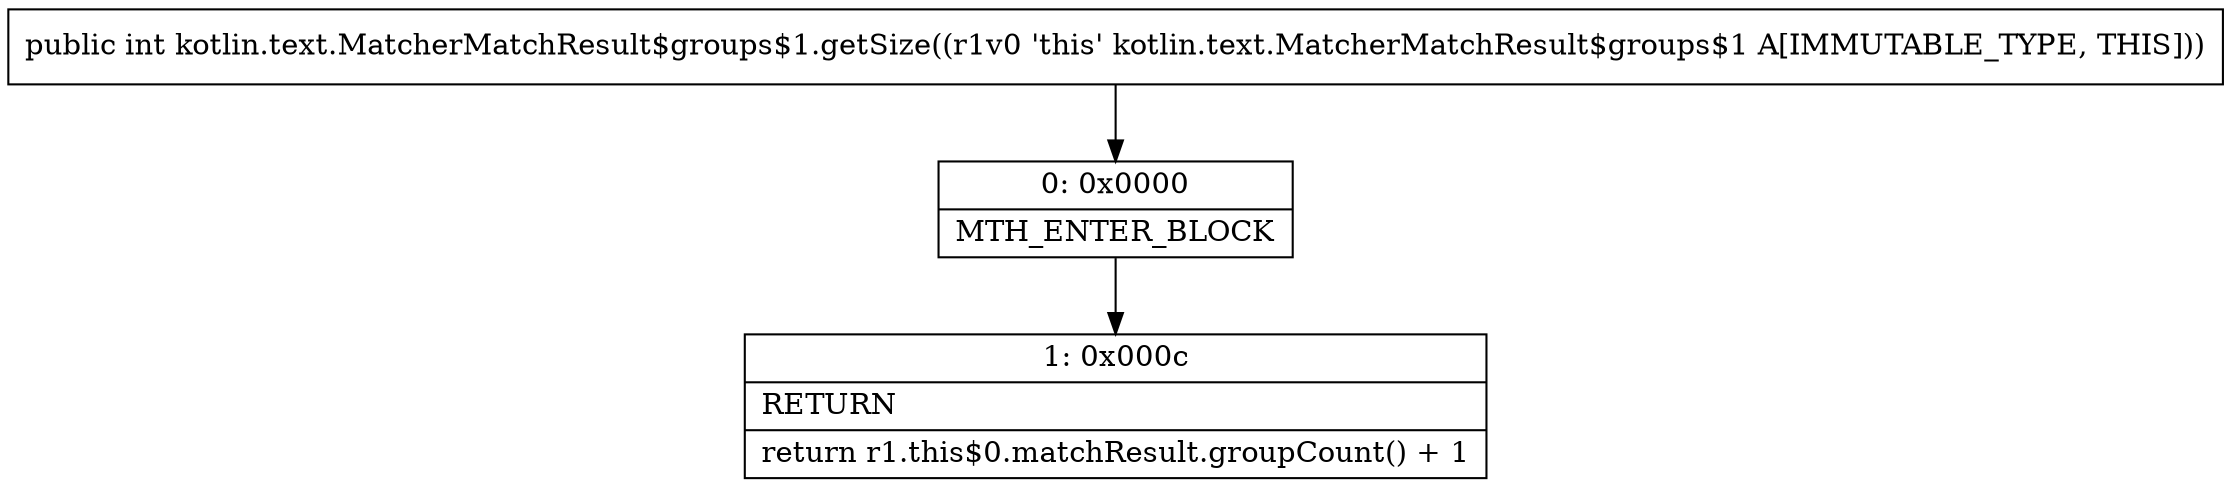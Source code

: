 digraph "CFG forkotlin.text.MatcherMatchResult$groups$1.getSize()I" {
Node_0 [shape=record,label="{0\:\ 0x0000|MTH_ENTER_BLOCK\l}"];
Node_1 [shape=record,label="{1\:\ 0x000c|RETURN\l|return r1.this$0.matchResult.groupCount() + 1\l}"];
MethodNode[shape=record,label="{public int kotlin.text.MatcherMatchResult$groups$1.getSize((r1v0 'this' kotlin.text.MatcherMatchResult$groups$1 A[IMMUTABLE_TYPE, THIS])) }"];
MethodNode -> Node_0;
Node_0 -> Node_1;
}

